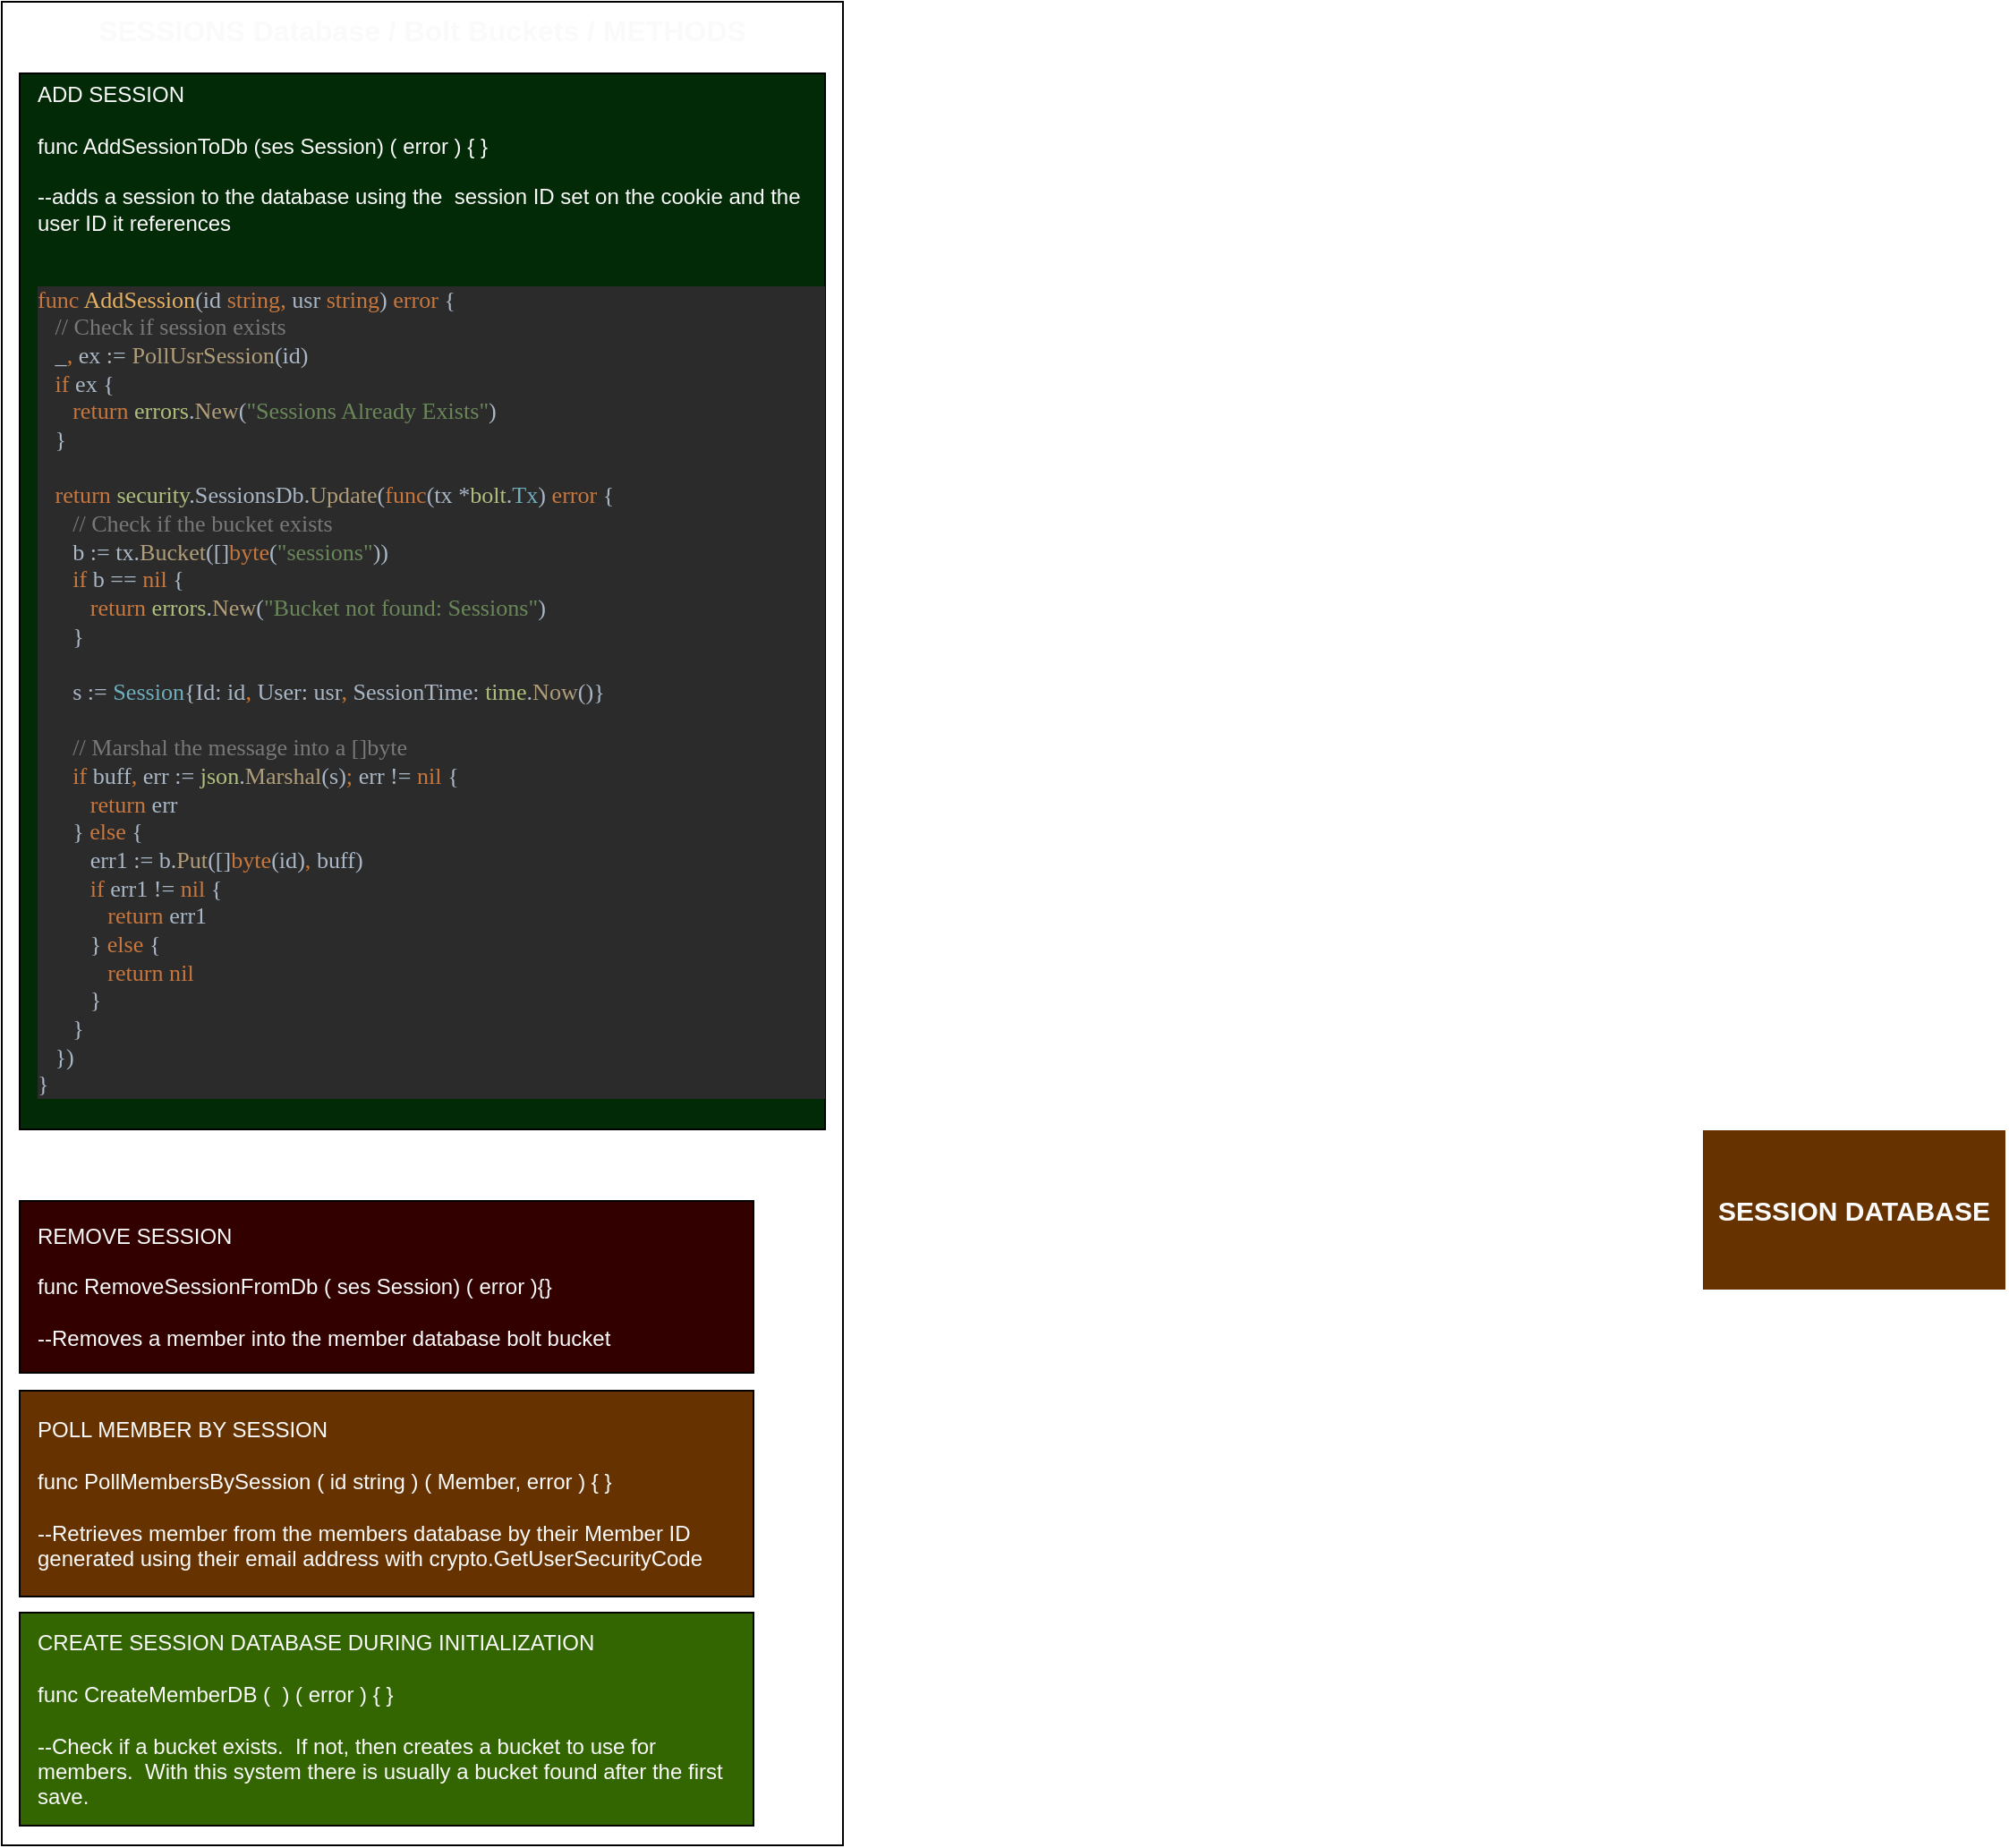 <mxfile version="12.9.8" type="github">
  <diagram id="OwN22ceddt_HI1kbPNsA" name="Page-1">
    <mxGraphModel dx="1719" dy="1129" grid="1" gridSize="10" guides="1" tooltips="1" connect="1" arrows="1" fold="1" page="1" pageScale="1" pageWidth="850" pageHeight="1100" math="0" shadow="0">
      <root>
        <mxCell id="0" />
        <mxCell id="1" parent="0" />
        <mxCell id="RebIltJZuqrViOZ0RSFz-8" value="&lt;span style=&quot;font-size: 16px&quot;&gt;SESSIONS Database / Bolt Buckets / METHODS&lt;/span&gt;" style="rounded=0;whiteSpace=wrap;html=1;fontColor=#FAFAFA;align=center;verticalAlign=top;fontStyle=1;fontSize=16;" parent="1" vertex="1">
          <mxGeometry x="20" y="20" width="470" height="1030" as="geometry" />
        </mxCell>
        <mxCell id="RebIltJZuqrViOZ0RSFz-9" value="&lt;div&gt;ADD SESSION&lt;br&gt;&lt;/div&gt;&lt;div&gt;&lt;br&gt;&lt;/div&gt;&lt;div&gt;func AddSessionToDb (ses Session) ( error ) { }&lt;/div&gt;&lt;div&gt;&lt;br&gt;&lt;/div&gt;&lt;div&gt;--adds a session to the database using the&amp;nbsp; session ID set on the cookie and the user ID it references&lt;br&gt;&lt;/div&gt;&lt;div&gt;&lt;br&gt;&lt;/div&gt;&lt;div&gt;&lt;pre style=&quot;background-color: #2b2b2b ; color: #a9b7c6 ; font-family: &amp;#34;consolas&amp;#34; ; font-size: 9.8pt&quot;&gt;&lt;span style=&quot;color: #c7773e&quot;&gt;func &lt;/span&gt;&lt;span style=&quot;color: #e6b163&quot;&gt;AddSession&lt;/span&gt;(id &lt;span style=&quot;color: #c7773e&quot;&gt;string&lt;/span&gt;&lt;span style=&quot;color: #cc7832&quot;&gt;, &lt;/span&gt;usr &lt;span style=&quot;color: #c7773e&quot;&gt;string&lt;/span&gt;) &lt;span style=&quot;color: #c7773e&quot;&gt;error &lt;/span&gt;{&lt;br&gt;   &lt;span style=&quot;color: #787878&quot;&gt;// Check if session exists&lt;br&gt;&lt;/span&gt;&lt;span style=&quot;color: #787878&quot;&gt;   &lt;/span&gt;_&lt;span style=&quot;color: #cc7832&quot;&gt;, &lt;/span&gt;ex := &lt;span style=&quot;color: #b09d79&quot;&gt;PollUsrSession&lt;/span&gt;(id)&lt;br&gt;   &lt;span style=&quot;color: #c7773e&quot;&gt;if &lt;/span&gt;ex {&lt;br&gt;      &lt;span style=&quot;color: #c7773e&quot;&gt;return &lt;/span&gt;&lt;span style=&quot;color: #afbf7e&quot;&gt;errors&lt;/span&gt;.&lt;span style=&quot;color: #b09d79&quot;&gt;New&lt;/span&gt;(&lt;span style=&quot;color: #6a8759&quot;&gt;&quot;Sessions Already Exists&quot;&lt;/span&gt;)&lt;br&gt;   }&lt;br&gt;&lt;br&gt;   &lt;span style=&quot;color: #c7773e&quot;&gt;return &lt;/span&gt;&lt;span style=&quot;color: #afbf7e&quot;&gt;security&lt;/span&gt;.SessionsDb.&lt;span style=&quot;color: #b09d79&quot;&gt;Update&lt;/span&gt;(&lt;span style=&quot;color: #c7773e&quot;&gt;func&lt;/span&gt;(tx *&lt;span style=&quot;color: #afbf7e&quot;&gt;bolt&lt;/span&gt;.&lt;span style=&quot;color: #6fafbd&quot;&gt;Tx&lt;/span&gt;) &lt;span style=&quot;color: #c7773e&quot;&gt;error &lt;/span&gt;{&lt;br&gt;      &lt;span style=&quot;color: #787878&quot;&gt;// Check if the bucket exists&lt;br&gt;&lt;/span&gt;&lt;span style=&quot;color: #787878&quot;&gt;      &lt;/span&gt;b := tx.&lt;span style=&quot;color: #b09d79&quot;&gt;Bucket&lt;/span&gt;([]&lt;span style=&quot;color: #c7773e&quot;&gt;byte&lt;/span&gt;(&lt;span style=&quot;color: #6a8759&quot;&gt;&quot;sessions&quot;&lt;/span&gt;))&lt;br&gt;      &lt;span style=&quot;color: #c7773e&quot;&gt;if &lt;/span&gt;b == &lt;span style=&quot;color: #c7773e&quot;&gt;nil &lt;/span&gt;{&lt;br&gt;         &lt;span style=&quot;color: #c7773e&quot;&gt;return &lt;/span&gt;&lt;span style=&quot;color: #afbf7e&quot;&gt;errors&lt;/span&gt;.&lt;span style=&quot;color: #b09d79&quot;&gt;New&lt;/span&gt;(&lt;span style=&quot;color: #6a8759&quot;&gt;&quot;Bucket not found: Sessions&quot;&lt;/span&gt;)&lt;br&gt;      }&lt;br&gt;&lt;br&gt;      s := &lt;span style=&quot;color: #6fafbd&quot;&gt;Session&lt;/span&gt;{Id: id&lt;span style=&quot;color: #cc7832&quot;&gt;, &lt;/span&gt;User: usr&lt;span style=&quot;color: #cc7832&quot;&gt;, &lt;/span&gt;SessionTime: &lt;span style=&quot;color: #afbf7e&quot;&gt;time&lt;/span&gt;.&lt;span style=&quot;color: #b09d79&quot;&gt;Now&lt;/span&gt;()}&lt;br&gt;&lt;br&gt;      &lt;span style=&quot;color: #787878&quot;&gt;// Marshal the message into a []byte&lt;br&gt;&lt;/span&gt;&lt;span style=&quot;color: #787878&quot;&gt;      &lt;/span&gt;&lt;span style=&quot;color: #c7773e&quot;&gt;if &lt;/span&gt;buff&lt;span style=&quot;color: #cc7832&quot;&gt;, &lt;/span&gt;err := &lt;span style=&quot;color: #afbf7e&quot;&gt;json&lt;/span&gt;.&lt;span style=&quot;color: #b09d79&quot;&gt;Marshal&lt;/span&gt;(s)&lt;span style=&quot;color: #cc7832&quot;&gt;; &lt;/span&gt;err != &lt;span style=&quot;color: #c7773e&quot;&gt;nil &lt;/span&gt;{&lt;br&gt;         &lt;span style=&quot;color: #c7773e&quot;&gt;return &lt;/span&gt;err&lt;br&gt;      } &lt;span style=&quot;color: #c7773e&quot;&gt;else &lt;/span&gt;{&lt;br&gt;         err1 := b.&lt;span style=&quot;color: #b09d79&quot;&gt;Put&lt;/span&gt;([]&lt;span style=&quot;color: #c7773e&quot;&gt;byte&lt;/span&gt;(id)&lt;span style=&quot;color: #cc7832&quot;&gt;, &lt;/span&gt;buff)&lt;br&gt;         &lt;span style=&quot;color: #c7773e&quot;&gt;if &lt;/span&gt;err1 != &lt;span style=&quot;color: #c7773e&quot;&gt;nil &lt;/span&gt;{&lt;br&gt;            &lt;span style=&quot;color: #c7773e&quot;&gt;return &lt;/span&gt;err1&lt;br&gt;         } &lt;span style=&quot;color: #c7773e&quot;&gt;else &lt;/span&gt;{&lt;br&gt;            &lt;span style=&quot;color: #c7773e&quot;&gt;return nil&lt;br&gt;&lt;/span&gt;&lt;span style=&quot;color: #c7773e&quot;&gt;         &lt;/span&gt;}&lt;br&gt;      }&lt;br&gt;   })&lt;br&gt;}&lt;/pre&gt;&lt;/div&gt;" style="rounded=0;whiteSpace=wrap;html=1;fontColor=#FAFAFA;align=left;spacingLeft=8;fillColor=#032A06;" parent="1" vertex="1">
          <mxGeometry x="30" y="60" width="450" height="590" as="geometry" />
        </mxCell>
        <mxCell id="RebIltJZuqrViOZ0RSFz-10" value="&lt;div&gt;REMOVE SESSION&lt;br&gt;&lt;/div&gt;&lt;div&gt;&lt;br&gt;&lt;/div&gt;&lt;div&gt;func RemoveSessionFromDb ( ses Session) ( error ){}&lt;/div&gt;&lt;div&gt;&lt;br&gt;&lt;/div&gt;&lt;div&gt;--Removes a member into the member database bolt bucket&lt;br&gt;&lt;/div&gt;" style="rounded=0;whiteSpace=wrap;html=1;fontColor=#FAFAFA;align=left;spacingLeft=8;fillColor=#330000;" parent="1" vertex="1">
          <mxGeometry x="30" y="690" width="410" height="96" as="geometry" />
        </mxCell>
        <mxCell id="RebIltJZuqrViOZ0RSFz-14" value="&lt;div&gt;CREATE SESSION DATABASE DURING INITIALIZATION&lt;br&gt;&lt;/div&gt;&lt;div&gt;&lt;br&gt;&lt;/div&gt;&lt;div&gt;func CreateMemberDB (&amp;nbsp; ) ( error ) { }&lt;/div&gt;&lt;div&gt;&lt;br&gt;&lt;/div&gt;&lt;div&gt;--Check if a bucket exists.&amp;nbsp; If not, then creates a bucket to use for members.&amp;nbsp; With this system there is usually a bucket found after the first save.&lt;br&gt;&lt;/div&gt;" style="rounded=0;whiteSpace=wrap;html=1;fontColor=#FAFAFA;align=left;spacingLeft=8;fillColor=#336600;" parent="1" vertex="1">
          <mxGeometry x="30" y="920" width="410" height="119" as="geometry" />
        </mxCell>
        <mxCell id="RebIltJZuqrViOZ0RSFz-16" value="SESSION DATABASE" style="rounded=0;whiteSpace=wrap;html=1;fontColor=#FAFAFA;strokeColor=#FFFFFF;fillColor=#663300;fontStyle=1;fontSize=15;" parent="1" vertex="1">
          <mxGeometry x="970" y="650" width="170" height="90" as="geometry" />
        </mxCell>
        <mxCell id="6ThwEPi3yd1xH4KHOWwl-1" value="&lt;div&gt;POLL MEMBER BY SESSION&lt;br&gt;&lt;/div&gt;&lt;div&gt;&lt;br&gt;&lt;/div&gt;&lt;div&gt;func PollMembersBySession ( id string ) ( Member, error ) { }&lt;/div&gt;&lt;div&gt;&lt;br&gt;&lt;/div&gt;&lt;div&gt;--Retrieves member from the members database by their Member ID generated using their email address with crypto.GetUserSecurityCode&lt;br&gt;&lt;/div&gt;" style="rounded=0;whiteSpace=wrap;html=1;fontColor=#FAFAFA;align=left;spacingLeft=8;fillColor=#663300;" parent="1" vertex="1">
          <mxGeometry x="30" y="796" width="410" height="115" as="geometry" />
        </mxCell>
      </root>
    </mxGraphModel>
  </diagram>
</mxfile>
